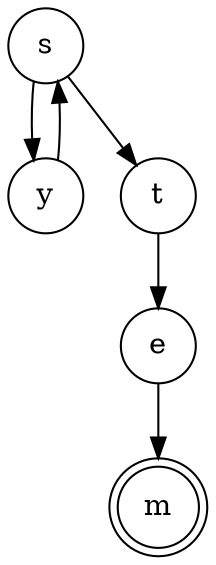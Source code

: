 digraph {   
    node [shape = doublecircle, color = black] m ;
    node [shape = circle];
    node [color= black];
    s -> y -> s -> t -> e -> m;	
}